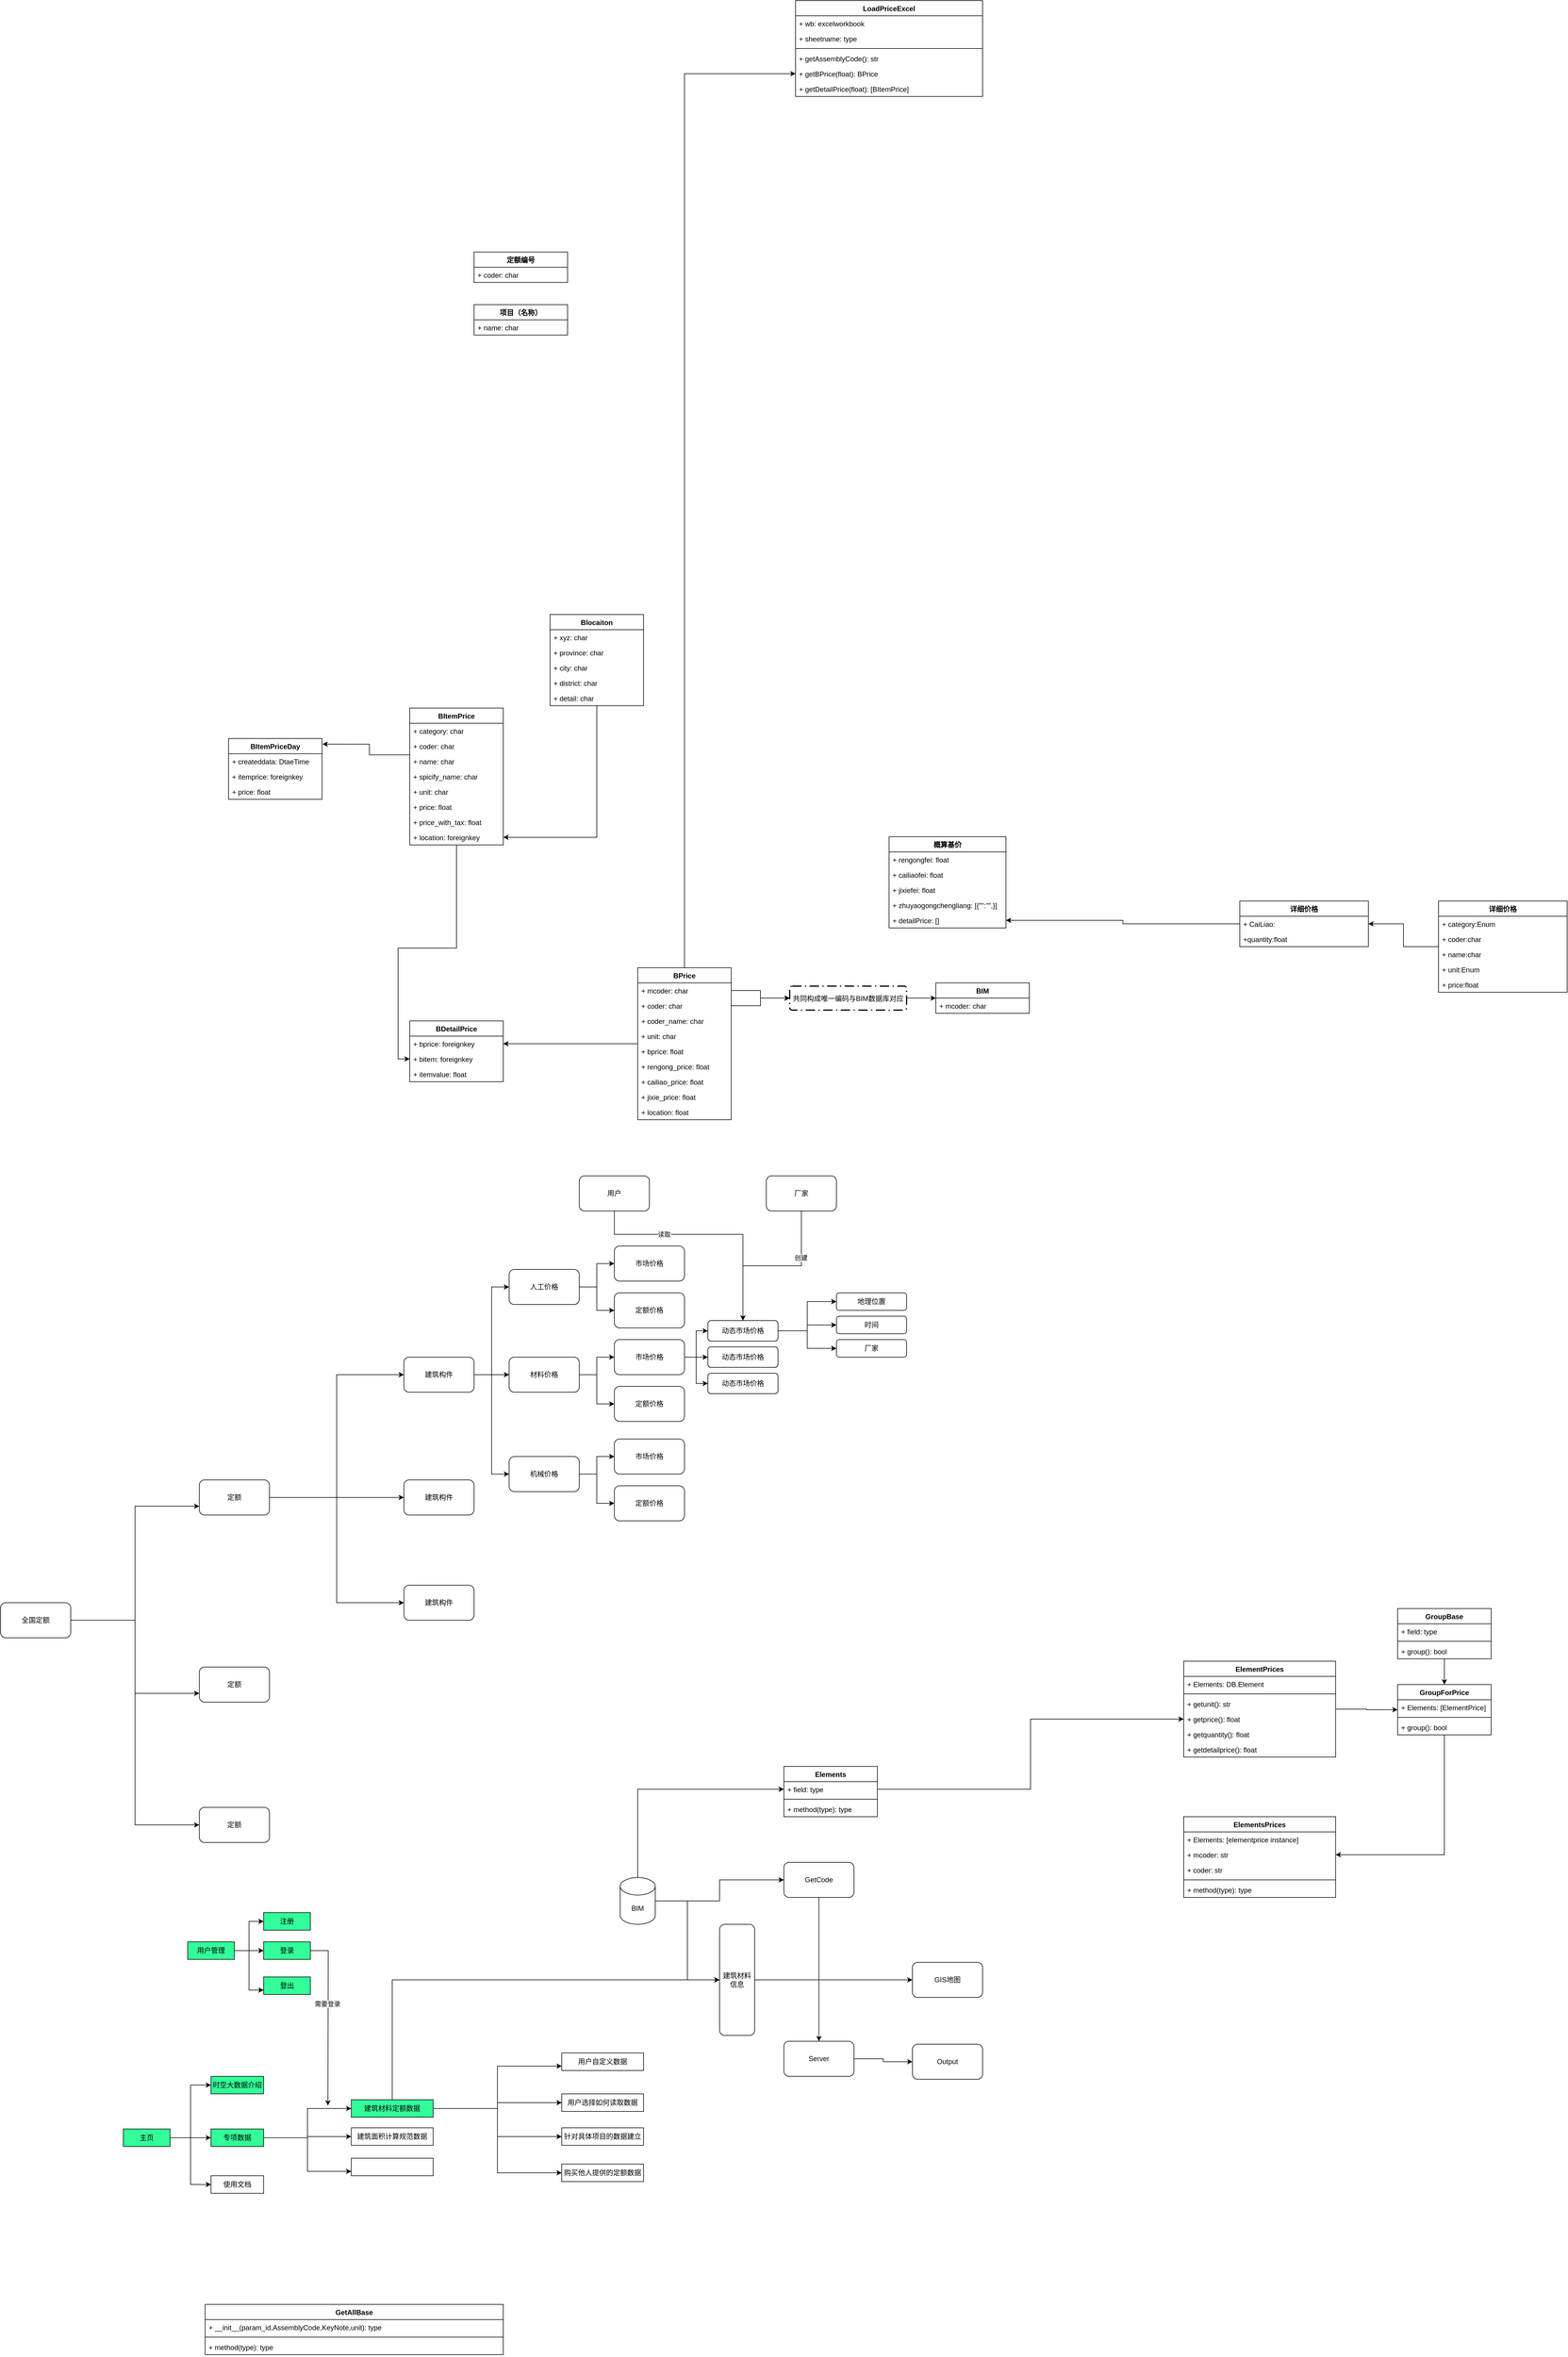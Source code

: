 <mxfile version="14.1.4" type="github">
  <diagram id="WTNj_Hdq__7ke6nhJa1Y" name="Page-1">
    <mxGraphModel dx="1825" dy="1780" grid="1" gridSize="10" guides="1" tooltips="1" connect="1" arrows="1" fold="1" page="1" pageScale="1" pageWidth="827" pageHeight="1169" math="0" shadow="0">
      <root>
        <mxCell id="0" />
        <mxCell id="1" parent="0" />
        <mxCell id="Dp4xrp-Sg3KwqESMtG_m-33" style="edgeStyle=orthogonalEdgeStyle;rounded=0;orthogonalLoop=1;jettySize=auto;html=1;" parent="1" source="Dp4xrp-Sg3KwqESMtG_m-1" target="Dp4xrp-Sg3KwqESMtG_m-27" edge="1">
          <mxGeometry relative="1" as="geometry" />
        </mxCell>
        <mxCell id="Dp4xrp-Sg3KwqESMtG_m-1" value="Blocaiton" style="swimlane;fontStyle=1;align=center;verticalAlign=top;childLayout=stackLayout;horizontal=1;startSize=26;horizontalStack=0;resizeParent=1;resizeParentMax=0;resizeLast=0;collapsible=1;marginBottom=0;" parent="1" vertex="1">
          <mxGeometry x="290" y="320" width="160" height="156" as="geometry" />
        </mxCell>
        <mxCell id="Dp4xrp-Sg3KwqESMtG_m-2" value="+ xyz: char" style="text;strokeColor=none;fillColor=none;align=left;verticalAlign=top;spacingLeft=4;spacingRight=4;overflow=hidden;rotatable=0;points=[[0,0.5],[1,0.5]];portConstraint=eastwest;" parent="Dp4xrp-Sg3KwqESMtG_m-1" vertex="1">
          <mxGeometry y="26" width="160" height="26" as="geometry" />
        </mxCell>
        <mxCell id="Dp4xrp-Sg3KwqESMtG_m-46" value="+ province: char" style="text;strokeColor=none;fillColor=none;align=left;verticalAlign=top;spacingLeft=4;spacingRight=4;overflow=hidden;rotatable=0;points=[[0,0.5],[1,0.5]];portConstraint=eastwest;" parent="Dp4xrp-Sg3KwqESMtG_m-1" vertex="1">
          <mxGeometry y="52" width="160" height="26" as="geometry" />
        </mxCell>
        <mxCell id="Dp4xrp-Sg3KwqESMtG_m-47" value="+ city: char" style="text;strokeColor=none;fillColor=none;align=left;verticalAlign=top;spacingLeft=4;spacingRight=4;overflow=hidden;rotatable=0;points=[[0,0.5],[1,0.5]];portConstraint=eastwest;" parent="Dp4xrp-Sg3KwqESMtG_m-1" vertex="1">
          <mxGeometry y="78" width="160" height="26" as="geometry" />
        </mxCell>
        <mxCell id="Dp4xrp-Sg3KwqESMtG_m-48" value="+ district: char" style="text;strokeColor=none;fillColor=none;align=left;verticalAlign=top;spacingLeft=4;spacingRight=4;overflow=hidden;rotatable=0;points=[[0,0.5],[1,0.5]];portConstraint=eastwest;" parent="Dp4xrp-Sg3KwqESMtG_m-1" vertex="1">
          <mxGeometry y="104" width="160" height="26" as="geometry" />
        </mxCell>
        <mxCell id="Dp4xrp-Sg3KwqESMtG_m-49" value="+ detail: char" style="text;strokeColor=none;fillColor=none;align=left;verticalAlign=top;spacingLeft=4;spacingRight=4;overflow=hidden;rotatable=0;points=[[0,0.5],[1,0.5]];portConstraint=eastwest;" parent="Dp4xrp-Sg3KwqESMtG_m-1" vertex="1">
          <mxGeometry y="130" width="160" height="26" as="geometry" />
        </mxCell>
        <mxCell id="Dp4xrp-Sg3KwqESMtG_m-32" style="edgeStyle=orthogonalEdgeStyle;rounded=0;orthogonalLoop=1;jettySize=auto;html=1;entryX=1.005;entryY=0.093;entryDx=0;entryDy=0;entryPerimeter=0;" parent="1" source="Dp4xrp-Sg3KwqESMtG_m-5" target="Dp4xrp-Sg3KwqESMtG_m-9" edge="1">
          <mxGeometry relative="1" as="geometry">
            <Array as="points">
              <mxPoint x="-19" y="560" />
            </Array>
          </mxGeometry>
        </mxCell>
        <mxCell id="Dp4xrp-Sg3KwqESMtG_m-5" value="BItemPrice" style="swimlane;fontStyle=1;align=center;verticalAlign=top;childLayout=stackLayout;horizontal=1;startSize=26;horizontalStack=0;resizeParent=1;resizeParentMax=0;resizeLast=0;collapsible=1;marginBottom=0;" parent="1" vertex="1">
          <mxGeometry x="50" y="480" width="160" height="234" as="geometry" />
        </mxCell>
        <mxCell id="Dp4xrp-Sg3KwqESMtG_m-6" value="+ category: char" style="text;strokeColor=none;fillColor=none;align=left;verticalAlign=top;spacingLeft=4;spacingRight=4;overflow=hidden;rotatable=0;points=[[0,0.5],[1,0.5]];portConstraint=eastwest;" parent="Dp4xrp-Sg3KwqESMtG_m-5" vertex="1">
          <mxGeometry y="26" width="160" height="26" as="geometry" />
        </mxCell>
        <mxCell id="Dp4xrp-Sg3KwqESMtG_m-21" value="+ coder: char" style="text;strokeColor=none;fillColor=none;align=left;verticalAlign=top;spacingLeft=4;spacingRight=4;overflow=hidden;rotatable=0;points=[[0,0.5],[1,0.5]];portConstraint=eastwest;" parent="Dp4xrp-Sg3KwqESMtG_m-5" vertex="1">
          <mxGeometry y="52" width="160" height="26" as="geometry" />
        </mxCell>
        <mxCell id="Dp4xrp-Sg3KwqESMtG_m-22" value="+ name: char" style="text;strokeColor=none;fillColor=none;align=left;verticalAlign=top;spacingLeft=4;spacingRight=4;overflow=hidden;rotatable=0;points=[[0,0.5],[1,0.5]];portConstraint=eastwest;" parent="Dp4xrp-Sg3KwqESMtG_m-5" vertex="1">
          <mxGeometry y="78" width="160" height="26" as="geometry" />
        </mxCell>
        <mxCell id="Dp4xrp-Sg3KwqESMtG_m-23" value="+ spicify_name: char" style="text;strokeColor=none;fillColor=none;align=left;verticalAlign=top;spacingLeft=4;spacingRight=4;overflow=hidden;rotatable=0;points=[[0,0.5],[1,0.5]];portConstraint=eastwest;" parent="Dp4xrp-Sg3KwqESMtG_m-5" vertex="1">
          <mxGeometry y="104" width="160" height="26" as="geometry" />
        </mxCell>
        <mxCell id="Dp4xrp-Sg3KwqESMtG_m-25" value="+ unit: char" style="text;strokeColor=none;fillColor=none;align=left;verticalAlign=top;spacingLeft=4;spacingRight=4;overflow=hidden;rotatable=0;points=[[0,0.5],[1,0.5]];portConstraint=eastwest;" parent="Dp4xrp-Sg3KwqESMtG_m-5" vertex="1">
          <mxGeometry y="130" width="160" height="26" as="geometry" />
        </mxCell>
        <mxCell id="Dp4xrp-Sg3KwqESMtG_m-24" value="+ price: float" style="text;strokeColor=none;fillColor=none;align=left;verticalAlign=top;spacingLeft=4;spacingRight=4;overflow=hidden;rotatable=0;points=[[0,0.5],[1,0.5]];portConstraint=eastwest;" parent="Dp4xrp-Sg3KwqESMtG_m-5" vertex="1">
          <mxGeometry y="156" width="160" height="26" as="geometry" />
        </mxCell>
        <mxCell id="Dp4xrp-Sg3KwqESMtG_m-26" value="+ price_with_tax: float" style="text;strokeColor=none;fillColor=none;align=left;verticalAlign=top;spacingLeft=4;spacingRight=4;overflow=hidden;rotatable=0;points=[[0,0.5],[1,0.5]];portConstraint=eastwest;" parent="Dp4xrp-Sg3KwqESMtG_m-5" vertex="1">
          <mxGeometry y="182" width="160" height="26" as="geometry" />
        </mxCell>
        <mxCell id="Dp4xrp-Sg3KwqESMtG_m-27" value="+ location: foreignkey" style="text;strokeColor=none;fillColor=none;align=left;verticalAlign=top;spacingLeft=4;spacingRight=4;overflow=hidden;rotatable=0;points=[[0,0.5],[1,0.5]];portConstraint=eastwest;" parent="Dp4xrp-Sg3KwqESMtG_m-5" vertex="1">
          <mxGeometry y="208" width="160" height="26" as="geometry" />
        </mxCell>
        <mxCell id="Dp4xrp-Sg3KwqESMtG_m-45" style="edgeStyle=orthogonalEdgeStyle;rounded=0;orthogonalLoop=1;jettySize=auto;html=1;entryX=0;entryY=0.5;entryDx=0;entryDy=0;" parent="1" source="Dp4xrp-Sg3KwqESMtG_m-5" target="Dp4xrp-Sg3KwqESMtG_m-42" edge="1">
          <mxGeometry relative="1" as="geometry" />
        </mxCell>
        <mxCell id="Dp4xrp-Sg3KwqESMtG_m-9" value="BItemPriceDay" style="swimlane;fontStyle=1;align=center;verticalAlign=top;childLayout=stackLayout;horizontal=1;startSize=26;horizontalStack=0;resizeParent=1;resizeParentMax=0;resizeLast=0;collapsible=1;marginBottom=0;" parent="1" vertex="1">
          <mxGeometry x="-260" y="532" width="160" height="104" as="geometry" />
        </mxCell>
        <mxCell id="Dp4xrp-Sg3KwqESMtG_m-10" value="+ createddata: DtaeTime" style="text;strokeColor=none;fillColor=none;align=left;verticalAlign=top;spacingLeft=4;spacingRight=4;overflow=hidden;rotatable=0;points=[[0,0.5],[1,0.5]];portConstraint=eastwest;" parent="Dp4xrp-Sg3KwqESMtG_m-9" vertex="1">
          <mxGeometry y="26" width="160" height="26" as="geometry" />
        </mxCell>
        <mxCell id="Dp4xrp-Sg3KwqESMtG_m-29" value="+ itemprice: foreignkey" style="text;strokeColor=none;fillColor=none;align=left;verticalAlign=top;spacingLeft=4;spacingRight=4;overflow=hidden;rotatable=0;points=[[0,0.5],[1,0.5]];portConstraint=eastwest;" parent="Dp4xrp-Sg3KwqESMtG_m-9" vertex="1">
          <mxGeometry y="52" width="160" height="26" as="geometry" />
        </mxCell>
        <mxCell id="Dp4xrp-Sg3KwqESMtG_m-30" value="+ price: float" style="text;strokeColor=none;fillColor=none;align=left;verticalAlign=top;spacingLeft=4;spacingRight=4;overflow=hidden;rotatable=0;points=[[0,0.5],[1,0.5]];portConstraint=eastwest;" parent="Dp4xrp-Sg3KwqESMtG_m-9" vertex="1">
          <mxGeometry y="78" width="160" height="26" as="geometry" />
        </mxCell>
        <mxCell id="Dp4xrp-Sg3KwqESMtG_m-44" style="edgeStyle=orthogonalEdgeStyle;rounded=0;orthogonalLoop=1;jettySize=auto;html=1;" parent="1" source="Dp4xrp-Sg3KwqESMtG_m-13" target="Dp4xrp-Sg3KwqESMtG_m-18" edge="1">
          <mxGeometry relative="1" as="geometry" />
        </mxCell>
        <mxCell id="pPEg_2pXuWcgZLbR4N1h-12" style="edgeStyle=orthogonalEdgeStyle;rounded=0;orthogonalLoop=1;jettySize=auto;html=1;" parent="1" source="Dp4xrp-Sg3KwqESMtG_m-13" target="pPEg_2pXuWcgZLbR4N1h-11" edge="1">
          <mxGeometry relative="1" as="geometry" />
        </mxCell>
        <mxCell id="Dp4xrp-Sg3KwqESMtG_m-13" value="BPrice" style="swimlane;fontStyle=1;align=center;verticalAlign=top;childLayout=stackLayout;horizontal=1;startSize=26;horizontalStack=0;resizeParent=1;resizeParentMax=0;resizeLast=0;collapsible=1;marginBottom=0;" parent="1" vertex="1">
          <mxGeometry x="440" y="924" width="160" height="260" as="geometry" />
        </mxCell>
        <mxCell id="Dp4xrp-Sg3KwqESMtG_m-14" value="+ mcoder: char" style="text;strokeColor=none;fillColor=none;align=left;verticalAlign=top;spacingLeft=4;spacingRight=4;overflow=hidden;rotatable=0;points=[[0,0.5],[1,0.5]];portConstraint=eastwest;" parent="Dp4xrp-Sg3KwqESMtG_m-13" vertex="1">
          <mxGeometry y="26" width="160" height="26" as="geometry" />
        </mxCell>
        <mxCell id="Dp4xrp-Sg3KwqESMtG_m-34" value="+ coder: char" style="text;strokeColor=none;fillColor=none;align=left;verticalAlign=top;spacingLeft=4;spacingRight=4;overflow=hidden;rotatable=0;points=[[0,0.5],[1,0.5]];portConstraint=eastwest;" parent="Dp4xrp-Sg3KwqESMtG_m-13" vertex="1">
          <mxGeometry y="52" width="160" height="26" as="geometry" />
        </mxCell>
        <mxCell id="Dp4xrp-Sg3KwqESMtG_m-35" value="+ coder_name: char" style="text;strokeColor=none;fillColor=none;align=left;verticalAlign=top;spacingLeft=4;spacingRight=4;overflow=hidden;rotatable=0;points=[[0,0.5],[1,0.5]];portConstraint=eastwest;" parent="Dp4xrp-Sg3KwqESMtG_m-13" vertex="1">
          <mxGeometry y="78" width="160" height="26" as="geometry" />
        </mxCell>
        <mxCell id="Dp4xrp-Sg3KwqESMtG_m-36" value="+ unit: char" style="text;strokeColor=none;fillColor=none;align=left;verticalAlign=top;spacingLeft=4;spacingRight=4;overflow=hidden;rotatable=0;points=[[0,0.5],[1,0.5]];portConstraint=eastwest;" parent="Dp4xrp-Sg3KwqESMtG_m-13" vertex="1">
          <mxGeometry y="104" width="160" height="26" as="geometry" />
        </mxCell>
        <mxCell id="Dp4xrp-Sg3KwqESMtG_m-37" value="+ bprice: float" style="text;strokeColor=none;fillColor=none;align=left;verticalAlign=top;spacingLeft=4;spacingRight=4;overflow=hidden;rotatable=0;points=[[0,0.5],[1,0.5]];portConstraint=eastwest;" parent="Dp4xrp-Sg3KwqESMtG_m-13" vertex="1">
          <mxGeometry y="130" width="160" height="26" as="geometry" />
        </mxCell>
        <mxCell id="Dp4xrp-Sg3KwqESMtG_m-38" value="+ rengong_price: float" style="text;strokeColor=none;fillColor=none;align=left;verticalAlign=top;spacingLeft=4;spacingRight=4;overflow=hidden;rotatable=0;points=[[0,0.5],[1,0.5]];portConstraint=eastwest;" parent="Dp4xrp-Sg3KwqESMtG_m-13" vertex="1">
          <mxGeometry y="156" width="160" height="26" as="geometry" />
        </mxCell>
        <mxCell id="Dp4xrp-Sg3KwqESMtG_m-39" value="+ cailiao_price: float" style="text;strokeColor=none;fillColor=none;align=left;verticalAlign=top;spacingLeft=4;spacingRight=4;overflow=hidden;rotatable=0;points=[[0,0.5],[1,0.5]];portConstraint=eastwest;" parent="Dp4xrp-Sg3KwqESMtG_m-13" vertex="1">
          <mxGeometry y="182" width="160" height="26" as="geometry" />
        </mxCell>
        <mxCell id="Dp4xrp-Sg3KwqESMtG_m-40" value="+ jixie_price: float" style="text;strokeColor=none;fillColor=none;align=left;verticalAlign=top;spacingLeft=4;spacingRight=4;overflow=hidden;rotatable=0;points=[[0,0.5],[1,0.5]];portConstraint=eastwest;" parent="Dp4xrp-Sg3KwqESMtG_m-13" vertex="1">
          <mxGeometry y="208" width="160" height="26" as="geometry" />
        </mxCell>
        <mxCell id="Dp4xrp-Sg3KwqESMtG_m-41" value="+ location: float" style="text;strokeColor=none;fillColor=none;align=left;verticalAlign=top;spacingLeft=4;spacingRight=4;overflow=hidden;rotatable=0;points=[[0,0.5],[1,0.5]];portConstraint=eastwest;" parent="Dp4xrp-Sg3KwqESMtG_m-13" vertex="1">
          <mxGeometry y="234" width="160" height="26" as="geometry" />
        </mxCell>
        <mxCell id="Dp4xrp-Sg3KwqESMtG_m-17" value="BDetailPrice" style="swimlane;fontStyle=1;align=center;verticalAlign=top;childLayout=stackLayout;horizontal=1;startSize=26;horizontalStack=0;resizeParent=1;resizeParentMax=0;resizeLast=0;collapsible=1;marginBottom=0;" parent="1" vertex="1">
          <mxGeometry x="50" y="1015" width="160" height="104" as="geometry" />
        </mxCell>
        <mxCell id="Dp4xrp-Sg3KwqESMtG_m-18" value="+ bprice: foreignkey" style="text;strokeColor=none;fillColor=none;align=left;verticalAlign=top;spacingLeft=4;spacingRight=4;overflow=hidden;rotatable=0;points=[[0,0.5],[1,0.5]];portConstraint=eastwest;" parent="Dp4xrp-Sg3KwqESMtG_m-17" vertex="1">
          <mxGeometry y="26" width="160" height="26" as="geometry" />
        </mxCell>
        <mxCell id="Dp4xrp-Sg3KwqESMtG_m-42" value="+ bitem: foreignkey" style="text;strokeColor=none;fillColor=none;align=left;verticalAlign=top;spacingLeft=4;spacingRight=4;overflow=hidden;rotatable=0;points=[[0,0.5],[1,0.5]];portConstraint=eastwest;" parent="Dp4xrp-Sg3KwqESMtG_m-17" vertex="1">
          <mxGeometry y="52" width="160" height="26" as="geometry" />
        </mxCell>
        <mxCell id="Dp4xrp-Sg3KwqESMtG_m-43" value="+ itemvalue: float" style="text;strokeColor=none;fillColor=none;align=left;verticalAlign=top;spacingLeft=4;spacingRight=4;overflow=hidden;rotatable=0;points=[[0,0.5],[1,0.5]];portConstraint=eastwest;" parent="Dp4xrp-Sg3KwqESMtG_m-17" vertex="1">
          <mxGeometry y="78" width="160" height="26" as="geometry" />
        </mxCell>
        <mxCell id="Dp4xrp-Sg3KwqESMtG_m-63" style="edgeStyle=orthogonalEdgeStyle;rounded=0;orthogonalLoop=1;jettySize=auto;html=1;" parent="1" source="Dp4xrp-Sg3KwqESMtG_m-50" target="Dp4xrp-Sg3KwqESMtG_m-53" edge="1">
          <mxGeometry relative="1" as="geometry" />
        </mxCell>
        <mxCell id="Dp4xrp-Sg3KwqESMtG_m-50" value="共同构成唯一编码与BIM数据库对应" style="rounded=1;arcSize=10;dashed=1;strokeColor=#000000;fillColor=none;gradientColor=none;dashPattern=8 3 1 3;strokeWidth=2;" parent="1" vertex="1">
          <mxGeometry x="700" y="955.5" width="200" height="41" as="geometry" />
        </mxCell>
        <mxCell id="Dp4xrp-Sg3KwqESMtG_m-51" style="edgeStyle=orthogonalEdgeStyle;rounded=0;orthogonalLoop=1;jettySize=auto;html=1;entryX=0;entryY=0.5;entryDx=0;entryDy=0;" parent="1" source="Dp4xrp-Sg3KwqESMtG_m-34" target="Dp4xrp-Sg3KwqESMtG_m-50" edge="1">
          <mxGeometry relative="1" as="geometry" />
        </mxCell>
        <mxCell id="Dp4xrp-Sg3KwqESMtG_m-52" style="edgeStyle=orthogonalEdgeStyle;rounded=0;orthogonalLoop=1;jettySize=auto;html=1;entryX=0;entryY=0.5;entryDx=0;entryDy=0;" parent="1" source="Dp4xrp-Sg3KwqESMtG_m-14" target="Dp4xrp-Sg3KwqESMtG_m-50" edge="1">
          <mxGeometry relative="1" as="geometry" />
        </mxCell>
        <mxCell id="Dp4xrp-Sg3KwqESMtG_m-53" value="BIM" style="swimlane;fontStyle=1;align=center;verticalAlign=top;childLayout=stackLayout;horizontal=1;startSize=26;horizontalStack=0;resizeParent=1;resizeParentMax=0;resizeLast=0;collapsible=1;marginBottom=0;" parent="1" vertex="1">
          <mxGeometry x="950" y="950" width="160" height="52" as="geometry" />
        </mxCell>
        <mxCell id="Dp4xrp-Sg3KwqESMtG_m-54" value="+ mcoder: char" style="text;strokeColor=none;fillColor=none;align=left;verticalAlign=top;spacingLeft=4;spacingRight=4;overflow=hidden;rotatable=0;points=[[0,0.5],[1,0.5]];portConstraint=eastwest;" parent="Dp4xrp-Sg3KwqESMtG_m-53" vertex="1">
          <mxGeometry y="26" width="160" height="26" as="geometry" />
        </mxCell>
        <mxCell id="Dp4xrp-Sg3KwqESMtG_m-64" value="定额编号" style="swimlane;fontStyle=1;align=center;verticalAlign=top;childLayout=stackLayout;horizontal=1;startSize=26;horizontalStack=0;resizeParent=1;resizeParentMax=0;resizeLast=0;collapsible=1;marginBottom=0;" parent="1" vertex="1">
          <mxGeometry x="160" y="-300" width="160" height="52" as="geometry" />
        </mxCell>
        <mxCell id="Dp4xrp-Sg3KwqESMtG_m-65" value="+ coder: char" style="text;strokeColor=none;fillColor=none;align=left;verticalAlign=top;spacingLeft=4;spacingRight=4;overflow=hidden;rotatable=0;points=[[0,0.5],[1,0.5]];portConstraint=eastwest;" parent="Dp4xrp-Sg3KwqESMtG_m-64" vertex="1">
          <mxGeometry y="26" width="160" height="26" as="geometry" />
        </mxCell>
        <mxCell id="Dp4xrp-Sg3KwqESMtG_m-70" value="项目（名称）" style="swimlane;fontStyle=1;align=center;verticalAlign=top;childLayout=stackLayout;horizontal=1;startSize=26;horizontalStack=0;resizeParent=1;resizeParentMax=0;resizeLast=0;collapsible=1;marginBottom=0;" parent="1" vertex="1">
          <mxGeometry x="160" y="-210" width="160" height="52" as="geometry" />
        </mxCell>
        <mxCell id="Dp4xrp-Sg3KwqESMtG_m-71" value="+ name: char" style="text;strokeColor=none;fillColor=none;align=left;verticalAlign=top;spacingLeft=4;spacingRight=4;overflow=hidden;rotatable=0;points=[[0,0.5],[1,0.5]];portConstraint=eastwest;" parent="Dp4xrp-Sg3KwqESMtG_m-70" vertex="1">
          <mxGeometry y="26" width="160" height="26" as="geometry" />
        </mxCell>
        <mxCell id="Dp4xrp-Sg3KwqESMtG_m-72" value="概算基价" style="swimlane;fontStyle=1;align=center;verticalAlign=top;childLayout=stackLayout;horizontal=1;startSize=26;horizontalStack=0;resizeParent=1;resizeParentMax=0;resizeLast=0;collapsible=1;marginBottom=0;" parent="1" vertex="1">
          <mxGeometry x="870" y="700" width="200" height="156" as="geometry" />
        </mxCell>
        <mxCell id="Dp4xrp-Sg3KwqESMtG_m-73" value="+ rengongfei: float" style="text;strokeColor=none;fillColor=none;align=left;verticalAlign=top;spacingLeft=4;spacingRight=4;overflow=hidden;rotatable=0;points=[[0,0.5],[1,0.5]];portConstraint=eastwest;" parent="Dp4xrp-Sg3KwqESMtG_m-72" vertex="1">
          <mxGeometry y="26" width="200" height="26" as="geometry" />
        </mxCell>
        <mxCell id="Dp4xrp-Sg3KwqESMtG_m-74" value="+ cailiaofei: float" style="text;strokeColor=none;fillColor=none;align=left;verticalAlign=top;spacingLeft=4;spacingRight=4;overflow=hidden;rotatable=0;points=[[0,0.5],[1,0.5]];portConstraint=eastwest;" parent="Dp4xrp-Sg3KwqESMtG_m-72" vertex="1">
          <mxGeometry y="52" width="200" height="26" as="geometry" />
        </mxCell>
        <mxCell id="Dp4xrp-Sg3KwqESMtG_m-75" value="+ jixiefei: float" style="text;strokeColor=none;fillColor=none;align=left;verticalAlign=top;spacingLeft=4;spacingRight=4;overflow=hidden;rotatable=0;points=[[0,0.5],[1,0.5]];portConstraint=eastwest;" parent="Dp4xrp-Sg3KwqESMtG_m-72" vertex="1">
          <mxGeometry y="78" width="200" height="26" as="geometry" />
        </mxCell>
        <mxCell id="Dp4xrp-Sg3KwqESMtG_m-83" value="+ zhuyaogongchengliang: [{&quot;&quot;:&quot;&quot;,}]" style="text;strokeColor=none;fillColor=none;align=left;verticalAlign=top;spacingLeft=4;spacingRight=4;overflow=hidden;rotatable=0;points=[[0,0.5],[1,0.5]];portConstraint=eastwest;" parent="Dp4xrp-Sg3KwqESMtG_m-72" vertex="1">
          <mxGeometry y="104" width="200" height="26" as="geometry" />
        </mxCell>
        <mxCell id="Dp4xrp-Sg3KwqESMtG_m-85" value="+ detailPrice: []" style="text;strokeColor=none;fillColor=none;align=left;verticalAlign=top;spacingLeft=4;spacingRight=4;overflow=hidden;rotatable=0;points=[[0,0.5],[1,0.5]];portConstraint=eastwest;" parent="Dp4xrp-Sg3KwqESMtG_m-72" vertex="1">
          <mxGeometry y="130" width="200" height="26" as="geometry" />
        </mxCell>
        <mxCell id="Dp4xrp-Sg3KwqESMtG_m-89" style="edgeStyle=orthogonalEdgeStyle;rounded=0;orthogonalLoop=1;jettySize=auto;html=1;" parent="1" source="Dp4xrp-Sg3KwqESMtG_m-86" target="Dp4xrp-Sg3KwqESMtG_m-85" edge="1">
          <mxGeometry relative="1" as="geometry" />
        </mxCell>
        <mxCell id="Dp4xrp-Sg3KwqESMtG_m-86" value="详细价格" style="swimlane;fontStyle=1;align=center;verticalAlign=top;childLayout=stackLayout;horizontal=1;startSize=26;horizontalStack=0;resizeParent=1;resizeParentMax=0;resizeLast=0;collapsible=1;marginBottom=0;" parent="1" vertex="1">
          <mxGeometry x="1470" y="810" width="220" height="78" as="geometry" />
        </mxCell>
        <mxCell id="Dp4xrp-Sg3KwqESMtG_m-88" value="+ CaiLiao:" style="text;strokeColor=none;fillColor=none;align=left;verticalAlign=top;spacingLeft=4;spacingRight=4;overflow=hidden;rotatable=0;points=[[0,0.5],[1,0.5]];portConstraint=eastwest;" parent="Dp4xrp-Sg3KwqESMtG_m-86" vertex="1">
          <mxGeometry y="26" width="220" height="26" as="geometry" />
        </mxCell>
        <mxCell id="Dp4xrp-Sg3KwqESMtG_m-92" value="+quantity:float" style="text;strokeColor=none;fillColor=none;align=left;verticalAlign=top;spacingLeft=4;spacingRight=4;overflow=hidden;rotatable=0;points=[[0,0.5],[1,0.5]];portConstraint=eastwest;" parent="Dp4xrp-Sg3KwqESMtG_m-86" vertex="1">
          <mxGeometry y="52" width="220" height="26" as="geometry" />
        </mxCell>
        <mxCell id="Dp4xrp-Sg3KwqESMtG_m-99" style="edgeStyle=orthogonalEdgeStyle;rounded=0;orthogonalLoop=1;jettySize=auto;html=1;" parent="1" source="Dp4xrp-Sg3KwqESMtG_m-93" target="Dp4xrp-Sg3KwqESMtG_m-88" edge="1">
          <mxGeometry relative="1" as="geometry" />
        </mxCell>
        <mxCell id="Dp4xrp-Sg3KwqESMtG_m-93" value="详细价格" style="swimlane;fontStyle=1;align=center;verticalAlign=top;childLayout=stackLayout;horizontal=1;startSize=26;horizontalStack=0;resizeParent=1;resizeParentMax=0;resizeLast=0;collapsible=1;marginBottom=0;" parent="1" vertex="1">
          <mxGeometry x="1810" y="810" width="220" height="156" as="geometry" />
        </mxCell>
        <mxCell id="Dp4xrp-Sg3KwqESMtG_m-94" value="+ category:Enum" style="text;strokeColor=none;fillColor=none;align=left;verticalAlign=top;spacingLeft=4;spacingRight=4;overflow=hidden;rotatable=0;points=[[0,0.5],[1,0.5]];portConstraint=eastwest;" parent="Dp4xrp-Sg3KwqESMtG_m-93" vertex="1">
          <mxGeometry y="26" width="220" height="26" as="geometry" />
        </mxCell>
        <mxCell id="Dp4xrp-Sg3KwqESMtG_m-95" value="+ coder:char" style="text;strokeColor=none;fillColor=none;align=left;verticalAlign=top;spacingLeft=4;spacingRight=4;overflow=hidden;rotatable=0;points=[[0,0.5],[1,0.5]];portConstraint=eastwest;" parent="Dp4xrp-Sg3KwqESMtG_m-93" vertex="1">
          <mxGeometry y="52" width="220" height="26" as="geometry" />
        </mxCell>
        <mxCell id="Dp4xrp-Sg3KwqESMtG_m-96" value="+ name:char" style="text;strokeColor=none;fillColor=none;align=left;verticalAlign=top;spacingLeft=4;spacingRight=4;overflow=hidden;rotatable=0;points=[[0,0.5],[1,0.5]];portConstraint=eastwest;" parent="Dp4xrp-Sg3KwqESMtG_m-93" vertex="1">
          <mxGeometry y="78" width="220" height="26" as="geometry" />
        </mxCell>
        <mxCell id="Dp4xrp-Sg3KwqESMtG_m-97" value="+ unit:Enum" style="text;strokeColor=none;fillColor=none;align=left;verticalAlign=top;spacingLeft=4;spacingRight=4;overflow=hidden;rotatable=0;points=[[0,0.5],[1,0.5]];portConstraint=eastwest;" parent="Dp4xrp-Sg3KwqESMtG_m-93" vertex="1">
          <mxGeometry y="104" width="220" height="26" as="geometry" />
        </mxCell>
        <mxCell id="Dp4xrp-Sg3KwqESMtG_m-98" value="+ price:float" style="text;strokeColor=none;fillColor=none;align=left;verticalAlign=top;spacingLeft=4;spacingRight=4;overflow=hidden;rotatable=0;points=[[0,0.5],[1,0.5]];portConstraint=eastwest;" parent="Dp4xrp-Sg3KwqESMtG_m-93" vertex="1">
          <mxGeometry y="130" width="220" height="26" as="geometry" />
        </mxCell>
        <mxCell id="pPEg_2pXuWcgZLbR4N1h-7" value="LoadPriceExcel" style="swimlane;fontStyle=1;align=center;verticalAlign=top;childLayout=stackLayout;horizontal=1;startSize=26;horizontalStack=0;resizeParent=1;resizeParentMax=0;resizeLast=0;collapsible=1;marginBottom=0;" parent="1" vertex="1">
          <mxGeometry x="710" y="-730" width="320" height="164" as="geometry" />
        </mxCell>
        <mxCell id="pPEg_2pXuWcgZLbR4N1h-14" value="+ wb: excelworkbook" style="text;strokeColor=none;fillColor=none;align=left;verticalAlign=top;spacingLeft=4;spacingRight=4;overflow=hidden;rotatable=0;points=[[0,0.5],[1,0.5]];portConstraint=eastwest;" parent="pPEg_2pXuWcgZLbR4N1h-7" vertex="1">
          <mxGeometry y="26" width="320" height="26" as="geometry" />
        </mxCell>
        <mxCell id="pPEg_2pXuWcgZLbR4N1h-8" value="+ sheetname: type" style="text;strokeColor=none;fillColor=none;align=left;verticalAlign=top;spacingLeft=4;spacingRight=4;overflow=hidden;rotatable=0;points=[[0,0.5],[1,0.5]];portConstraint=eastwest;" parent="pPEg_2pXuWcgZLbR4N1h-7" vertex="1">
          <mxGeometry y="52" width="320" height="26" as="geometry" />
        </mxCell>
        <mxCell id="pPEg_2pXuWcgZLbR4N1h-9" value="" style="line;strokeWidth=1;fillColor=none;align=left;verticalAlign=middle;spacingTop=-1;spacingLeft=3;spacingRight=3;rotatable=0;labelPosition=right;points=[];portConstraint=eastwest;" parent="pPEg_2pXuWcgZLbR4N1h-7" vertex="1">
          <mxGeometry y="78" width="320" height="8" as="geometry" />
        </mxCell>
        <mxCell id="pPEg_2pXuWcgZLbR4N1h-10" value="+ getAssemblyCode(): str" style="text;strokeColor=none;fillColor=none;align=left;verticalAlign=top;spacingLeft=4;spacingRight=4;overflow=hidden;rotatable=0;points=[[0,0.5],[1,0.5]];portConstraint=eastwest;" parent="pPEg_2pXuWcgZLbR4N1h-7" vertex="1">
          <mxGeometry y="86" width="320" height="26" as="geometry" />
        </mxCell>
        <mxCell id="pPEg_2pXuWcgZLbR4N1h-11" value="+ getBPrice(float): BPrice" style="text;strokeColor=none;fillColor=none;align=left;verticalAlign=top;spacingLeft=4;spacingRight=4;overflow=hidden;rotatable=0;points=[[0,0.5],[1,0.5]];portConstraint=eastwest;" parent="pPEg_2pXuWcgZLbR4N1h-7" vertex="1">
          <mxGeometry y="112" width="320" height="26" as="geometry" />
        </mxCell>
        <mxCell id="pPEg_2pXuWcgZLbR4N1h-13" value="+ getDetailPrice(float): [BItemPrice]" style="text;strokeColor=none;fillColor=none;align=left;verticalAlign=top;spacingLeft=4;spacingRight=4;overflow=hidden;rotatable=0;points=[[0,0.5],[1,0.5]];portConstraint=eastwest;" parent="pPEg_2pXuWcgZLbR4N1h-7" vertex="1">
          <mxGeometry y="138" width="320" height="26" as="geometry" />
        </mxCell>
        <mxCell id="GQRF8PhWahuhVYAp_rSI-3" style="edgeStyle=orthogonalEdgeStyle;rounded=0;orthogonalLoop=1;jettySize=auto;html=1;entryX=0;entryY=0.5;entryDx=0;entryDy=0;" parent="1" source="GQRF8PhWahuhVYAp_rSI-1" target="GQRF8PhWahuhVYAp_rSI-2" edge="1">
          <mxGeometry relative="1" as="geometry" />
        </mxCell>
        <mxCell id="GQRF8PhWahuhVYAp_rSI-5" style="edgeStyle=orthogonalEdgeStyle;rounded=0;orthogonalLoop=1;jettySize=auto;html=1;" parent="1" source="GQRF8PhWahuhVYAp_rSI-1" target="GQRF8PhWahuhVYAp_rSI-4" edge="1">
          <mxGeometry relative="1" as="geometry" />
        </mxCell>
        <mxCell id="GQRF8PhWahuhVYAp_rSI-7" style="edgeStyle=orthogonalEdgeStyle;rounded=0;orthogonalLoop=1;jettySize=auto;html=1;entryX=0;entryY=0.5;entryDx=0;entryDy=0;" parent="1" source="GQRF8PhWahuhVYAp_rSI-1" target="GQRF8PhWahuhVYAp_rSI-6" edge="1">
          <mxGeometry relative="1" as="geometry" />
        </mxCell>
        <mxCell id="GQRF8PhWahuhVYAp_rSI-1" value="定额" style="rounded=1;whiteSpace=wrap;html=1;" parent="1" vertex="1">
          <mxGeometry x="-310" y="1800" width="120" height="60" as="geometry" />
        </mxCell>
        <mxCell id="GQRF8PhWahuhVYAp_rSI-11" style="edgeStyle=orthogonalEdgeStyle;rounded=0;orthogonalLoop=1;jettySize=auto;html=1;entryX=0;entryY=0.5;entryDx=0;entryDy=0;" parent="1" source="GQRF8PhWahuhVYAp_rSI-2" target="GQRF8PhWahuhVYAp_rSI-8" edge="1">
          <mxGeometry relative="1" as="geometry" />
        </mxCell>
        <mxCell id="GQRF8PhWahuhVYAp_rSI-12" style="edgeStyle=orthogonalEdgeStyle;rounded=0;orthogonalLoop=1;jettySize=auto;html=1;" parent="1" source="GQRF8PhWahuhVYAp_rSI-2" target="GQRF8PhWahuhVYAp_rSI-9" edge="1">
          <mxGeometry relative="1" as="geometry" />
        </mxCell>
        <mxCell id="GQRF8PhWahuhVYAp_rSI-13" style="edgeStyle=orthogonalEdgeStyle;rounded=0;orthogonalLoop=1;jettySize=auto;html=1;entryX=0;entryY=0.5;entryDx=0;entryDy=0;" parent="1" source="GQRF8PhWahuhVYAp_rSI-2" target="GQRF8PhWahuhVYAp_rSI-10" edge="1">
          <mxGeometry relative="1" as="geometry" />
        </mxCell>
        <mxCell id="GQRF8PhWahuhVYAp_rSI-2" value="建筑构件" style="rounded=1;whiteSpace=wrap;html=1;" parent="1" vertex="1">
          <mxGeometry x="40" y="1590" width="120" height="60" as="geometry" />
        </mxCell>
        <mxCell id="GQRF8PhWahuhVYAp_rSI-4" value="建筑构件" style="rounded=1;whiteSpace=wrap;html=1;" parent="1" vertex="1">
          <mxGeometry x="40" y="1800" width="120" height="60" as="geometry" />
        </mxCell>
        <mxCell id="GQRF8PhWahuhVYAp_rSI-6" value="建筑构件" style="rounded=1;whiteSpace=wrap;html=1;" parent="1" vertex="1">
          <mxGeometry x="40" y="1980" width="120" height="60" as="geometry" />
        </mxCell>
        <mxCell id="GQRF8PhWahuhVYAp_rSI-20" style="edgeStyle=orthogonalEdgeStyle;rounded=0;orthogonalLoop=1;jettySize=auto;html=1;" parent="1" source="GQRF8PhWahuhVYAp_rSI-8" target="GQRF8PhWahuhVYAp_rSI-19" edge="1">
          <mxGeometry relative="1" as="geometry" />
        </mxCell>
        <mxCell id="GQRF8PhWahuhVYAp_rSI-21" style="edgeStyle=orthogonalEdgeStyle;rounded=0;orthogonalLoop=1;jettySize=auto;html=1;" parent="1" source="GQRF8PhWahuhVYAp_rSI-8" target="GQRF8PhWahuhVYAp_rSI-18" edge="1">
          <mxGeometry relative="1" as="geometry" />
        </mxCell>
        <mxCell id="GQRF8PhWahuhVYAp_rSI-8" value="人工价格" style="rounded=1;whiteSpace=wrap;html=1;" parent="1" vertex="1">
          <mxGeometry x="220" y="1440" width="120" height="60" as="geometry" />
        </mxCell>
        <mxCell id="GQRF8PhWahuhVYAp_rSI-16" style="edgeStyle=orthogonalEdgeStyle;rounded=0;orthogonalLoop=1;jettySize=auto;html=1;entryX=0;entryY=0.5;entryDx=0;entryDy=0;" parent="1" source="GQRF8PhWahuhVYAp_rSI-9" target="GQRF8PhWahuhVYAp_rSI-14" edge="1">
          <mxGeometry relative="1" as="geometry" />
        </mxCell>
        <mxCell id="GQRF8PhWahuhVYAp_rSI-17" style="edgeStyle=orthogonalEdgeStyle;rounded=0;orthogonalLoop=1;jettySize=auto;html=1;" parent="1" source="GQRF8PhWahuhVYAp_rSI-9" target="GQRF8PhWahuhVYAp_rSI-15" edge="1">
          <mxGeometry relative="1" as="geometry" />
        </mxCell>
        <mxCell id="GQRF8PhWahuhVYAp_rSI-9" value="材料价格" style="rounded=1;whiteSpace=wrap;html=1;" parent="1" vertex="1">
          <mxGeometry x="220" y="1590" width="120" height="60" as="geometry" />
        </mxCell>
        <mxCell id="GQRF8PhWahuhVYAp_rSI-24" style="edgeStyle=orthogonalEdgeStyle;rounded=0;orthogonalLoop=1;jettySize=auto;html=1;" parent="1" source="GQRF8PhWahuhVYAp_rSI-10" target="GQRF8PhWahuhVYAp_rSI-23" edge="1">
          <mxGeometry relative="1" as="geometry" />
        </mxCell>
        <mxCell id="GQRF8PhWahuhVYAp_rSI-25" style="edgeStyle=orthogonalEdgeStyle;rounded=0;orthogonalLoop=1;jettySize=auto;html=1;" parent="1" source="GQRF8PhWahuhVYAp_rSI-10" target="GQRF8PhWahuhVYAp_rSI-22" edge="1">
          <mxGeometry relative="1" as="geometry" />
        </mxCell>
        <mxCell id="GQRF8PhWahuhVYAp_rSI-10" value="机械价格" style="rounded=1;whiteSpace=wrap;html=1;" parent="1" vertex="1">
          <mxGeometry x="220" y="1760" width="120" height="60" as="geometry" />
        </mxCell>
        <mxCell id="GQRF8PhWahuhVYAp_rSI-14" value="定额价格" style="rounded=1;whiteSpace=wrap;html=1;" parent="1" vertex="1">
          <mxGeometry x="400" y="1640" width="120" height="60" as="geometry" />
        </mxCell>
        <mxCell id="GQRF8PhWahuhVYAp_rSI-36" style="edgeStyle=orthogonalEdgeStyle;rounded=0;orthogonalLoop=1;jettySize=auto;html=1;" parent="1" source="GQRF8PhWahuhVYAp_rSI-15" target="GQRF8PhWahuhVYAp_rSI-32" edge="1">
          <mxGeometry relative="1" as="geometry" />
        </mxCell>
        <mxCell id="GQRF8PhWahuhVYAp_rSI-37" style="edgeStyle=orthogonalEdgeStyle;rounded=0;orthogonalLoop=1;jettySize=auto;html=1;" parent="1" source="GQRF8PhWahuhVYAp_rSI-15" target="GQRF8PhWahuhVYAp_rSI-34" edge="1">
          <mxGeometry relative="1" as="geometry" />
        </mxCell>
        <mxCell id="GQRF8PhWahuhVYAp_rSI-38" style="edgeStyle=orthogonalEdgeStyle;rounded=0;orthogonalLoop=1;jettySize=auto;html=1;" parent="1" source="GQRF8PhWahuhVYAp_rSI-15" target="GQRF8PhWahuhVYAp_rSI-35" edge="1">
          <mxGeometry relative="1" as="geometry" />
        </mxCell>
        <mxCell id="GQRF8PhWahuhVYAp_rSI-15" value="市场价格" style="rounded=1;whiteSpace=wrap;html=1;" parent="1" vertex="1">
          <mxGeometry x="400" y="1560" width="120" height="60" as="geometry" />
        </mxCell>
        <mxCell id="GQRF8PhWahuhVYAp_rSI-18" value="定额价格" style="rounded=1;whiteSpace=wrap;html=1;" parent="1" vertex="1">
          <mxGeometry x="400" y="1480" width="120" height="60" as="geometry" />
        </mxCell>
        <mxCell id="GQRF8PhWahuhVYAp_rSI-19" value="市场价格" style="rounded=1;whiteSpace=wrap;html=1;" parent="1" vertex="1">
          <mxGeometry x="400" y="1400" width="120" height="60" as="geometry" />
        </mxCell>
        <mxCell id="GQRF8PhWahuhVYAp_rSI-22" value="定额价格" style="rounded=1;whiteSpace=wrap;html=1;" parent="1" vertex="1">
          <mxGeometry x="400" y="1810" width="120" height="60" as="geometry" />
        </mxCell>
        <mxCell id="GQRF8PhWahuhVYAp_rSI-23" value="市场价格" style="rounded=1;whiteSpace=wrap;html=1;" parent="1" vertex="1">
          <mxGeometry x="400" y="1730" width="120" height="60" as="geometry" />
        </mxCell>
        <mxCell id="GQRF8PhWahuhVYAp_rSI-26" value="地理位置" style="rounded=1;whiteSpace=wrap;html=1;" parent="1" vertex="1">
          <mxGeometry x="780" y="1480" width="120" height="30" as="geometry" />
        </mxCell>
        <mxCell id="GQRF8PhWahuhVYAp_rSI-28" value="时间" style="rounded=1;whiteSpace=wrap;html=1;" parent="1" vertex="1">
          <mxGeometry x="780" y="1520" width="120" height="30" as="geometry" />
        </mxCell>
        <mxCell id="GQRF8PhWahuhVYAp_rSI-29" value="厂家" style="rounded=1;whiteSpace=wrap;html=1;" parent="1" vertex="1">
          <mxGeometry x="780" y="1560" width="120" height="30" as="geometry" />
        </mxCell>
        <mxCell id="GQRF8PhWahuhVYAp_rSI-39" style="edgeStyle=orthogonalEdgeStyle;rounded=0;orthogonalLoop=1;jettySize=auto;html=1;entryX=0;entryY=0.5;entryDx=0;entryDy=0;" parent="1" source="GQRF8PhWahuhVYAp_rSI-32" target="GQRF8PhWahuhVYAp_rSI-26" edge="1">
          <mxGeometry relative="1" as="geometry" />
        </mxCell>
        <mxCell id="GQRF8PhWahuhVYAp_rSI-40" style="edgeStyle=orthogonalEdgeStyle;rounded=0;orthogonalLoop=1;jettySize=auto;html=1;" parent="1" source="GQRF8PhWahuhVYAp_rSI-32" target="GQRF8PhWahuhVYAp_rSI-28" edge="1">
          <mxGeometry relative="1" as="geometry" />
        </mxCell>
        <mxCell id="GQRF8PhWahuhVYAp_rSI-41" style="edgeStyle=orthogonalEdgeStyle;rounded=0;orthogonalLoop=1;jettySize=auto;html=1;" parent="1" source="GQRF8PhWahuhVYAp_rSI-32" target="GQRF8PhWahuhVYAp_rSI-29" edge="1">
          <mxGeometry relative="1" as="geometry" />
        </mxCell>
        <mxCell id="GQRF8PhWahuhVYAp_rSI-42" value="" style="group" parent="1" vertex="1" connectable="0">
          <mxGeometry x="560" y="1527.5" width="120" height="125" as="geometry" />
        </mxCell>
        <mxCell id="GQRF8PhWahuhVYAp_rSI-32" value="动态市场价格" style="rounded=1;whiteSpace=wrap;html=1;" parent="GQRF8PhWahuhVYAp_rSI-42" vertex="1">
          <mxGeometry width="120" height="35" as="geometry" />
        </mxCell>
        <mxCell id="GQRF8PhWahuhVYAp_rSI-34" value="动态市场价格" style="rounded=1;whiteSpace=wrap;html=1;" parent="GQRF8PhWahuhVYAp_rSI-42" vertex="1">
          <mxGeometry y="45" width="120" height="35" as="geometry" />
        </mxCell>
        <mxCell id="GQRF8PhWahuhVYAp_rSI-35" value="动态市场价格" style="rounded=1;whiteSpace=wrap;html=1;" parent="GQRF8PhWahuhVYAp_rSI-42" vertex="1">
          <mxGeometry y="90" width="120" height="35" as="geometry" />
        </mxCell>
        <mxCell id="GQRF8PhWahuhVYAp_rSI-45" style="edgeStyle=orthogonalEdgeStyle;rounded=0;orthogonalLoop=1;jettySize=auto;html=1;" parent="1" source="GQRF8PhWahuhVYAp_rSI-43" target="GQRF8PhWahuhVYAp_rSI-32" edge="1">
          <mxGeometry relative="1" as="geometry" />
        </mxCell>
        <mxCell id="GQRF8PhWahuhVYAp_rSI-46" value="创建" style="edgeLabel;html=1;align=center;verticalAlign=middle;resizable=0;points=[];" parent="GQRF8PhWahuhVYAp_rSI-45" vertex="1" connectable="0">
          <mxGeometry x="-0.447" y="-1" relative="1" as="geometry">
            <mxPoint as="offset" />
          </mxGeometry>
        </mxCell>
        <mxCell id="GQRF8PhWahuhVYAp_rSI-43" value="厂家" style="rounded=1;whiteSpace=wrap;html=1;" parent="1" vertex="1">
          <mxGeometry x="660" y="1280" width="120" height="60" as="geometry" />
        </mxCell>
        <mxCell id="GQRF8PhWahuhVYAp_rSI-47" style="edgeStyle=orthogonalEdgeStyle;rounded=0;orthogonalLoop=1;jettySize=auto;html=1;" parent="1" source="GQRF8PhWahuhVYAp_rSI-44" target="GQRF8PhWahuhVYAp_rSI-32" edge="1">
          <mxGeometry relative="1" as="geometry">
            <Array as="points">
              <mxPoint x="400" y="1380" />
              <mxPoint x="620" y="1380" />
            </Array>
          </mxGeometry>
        </mxCell>
        <mxCell id="GQRF8PhWahuhVYAp_rSI-48" value="读取" style="edgeLabel;html=1;align=center;verticalAlign=middle;resizable=0;points=[];" parent="GQRF8PhWahuhVYAp_rSI-47" vertex="1" connectable="0">
          <mxGeometry x="-0.387" relative="1" as="geometry">
            <mxPoint as="offset" />
          </mxGeometry>
        </mxCell>
        <mxCell id="GQRF8PhWahuhVYAp_rSI-44" value="用户" style="rounded=1;whiteSpace=wrap;html=1;" parent="1" vertex="1">
          <mxGeometry x="340" y="1280" width="120" height="60" as="geometry" />
        </mxCell>
        <mxCell id="GQRF8PhWahuhVYAp_rSI-52" style="edgeStyle=orthogonalEdgeStyle;rounded=0;orthogonalLoop=1;jettySize=auto;html=1;entryX=0;entryY=0.75;entryDx=0;entryDy=0;" parent="1" source="GQRF8PhWahuhVYAp_rSI-49" target="GQRF8PhWahuhVYAp_rSI-1" edge="1">
          <mxGeometry relative="1" as="geometry" />
        </mxCell>
        <mxCell id="GQRF8PhWahuhVYAp_rSI-53" style="edgeStyle=orthogonalEdgeStyle;rounded=0;orthogonalLoop=1;jettySize=auto;html=1;entryX=0;entryY=0.75;entryDx=0;entryDy=0;" parent="1" source="GQRF8PhWahuhVYAp_rSI-49" target="GQRF8PhWahuhVYAp_rSI-50" edge="1">
          <mxGeometry relative="1" as="geometry" />
        </mxCell>
        <mxCell id="GQRF8PhWahuhVYAp_rSI-54" style="edgeStyle=orthogonalEdgeStyle;rounded=0;orthogonalLoop=1;jettySize=auto;html=1;entryX=0;entryY=0.5;entryDx=0;entryDy=0;" parent="1" source="GQRF8PhWahuhVYAp_rSI-49" target="GQRF8PhWahuhVYAp_rSI-51" edge="1">
          <mxGeometry relative="1" as="geometry" />
        </mxCell>
        <mxCell id="GQRF8PhWahuhVYAp_rSI-49" value="全国定额" style="rounded=1;whiteSpace=wrap;html=1;" parent="1" vertex="1">
          <mxGeometry x="-650" y="2010" width="120" height="60" as="geometry" />
        </mxCell>
        <mxCell id="GQRF8PhWahuhVYAp_rSI-50" value="定额" style="rounded=1;whiteSpace=wrap;html=1;" parent="1" vertex="1">
          <mxGeometry x="-310" y="2120" width="120" height="60" as="geometry" />
        </mxCell>
        <mxCell id="GQRF8PhWahuhVYAp_rSI-51" value="定额" style="rounded=1;whiteSpace=wrap;html=1;" parent="1" vertex="1">
          <mxGeometry x="-310" y="2360" width="120" height="60" as="geometry" />
        </mxCell>
        <mxCell id="GQRF8PhWahuhVYAp_rSI-61" style="edgeStyle=orthogonalEdgeStyle;rounded=0;orthogonalLoop=1;jettySize=auto;html=1;entryX=0;entryY=0.5;entryDx=0;entryDy=0;" parent="1" source="GQRF8PhWahuhVYAp_rSI-55" target="GQRF8PhWahuhVYAp_rSI-58" edge="1">
          <mxGeometry relative="1" as="geometry" />
        </mxCell>
        <mxCell id="GQRF8PhWahuhVYAp_rSI-62" style="edgeStyle=orthogonalEdgeStyle;rounded=0;orthogonalLoop=1;jettySize=auto;html=1;entryX=0;entryY=0.5;entryDx=0;entryDy=0;" parent="1" source="GQRF8PhWahuhVYAp_rSI-55" target="GQRF8PhWahuhVYAp_rSI-59" edge="1">
          <mxGeometry relative="1" as="geometry" />
        </mxCell>
        <mxCell id="GQRF8PhWahuhVYAp_rSI-63" style="edgeStyle=orthogonalEdgeStyle;rounded=0;orthogonalLoop=1;jettySize=auto;html=1;entryX=0;entryY=0.75;entryDx=0;entryDy=0;" parent="1" source="GQRF8PhWahuhVYAp_rSI-55" target="GQRF8PhWahuhVYAp_rSI-60" edge="1">
          <mxGeometry relative="1" as="geometry" />
        </mxCell>
        <mxCell id="GQRF8PhWahuhVYAp_rSI-55" value="用户管理" style="rounded=0;whiteSpace=wrap;html=1;fillColor=#33FF99;" parent="1" vertex="1">
          <mxGeometry x="-330" y="2590" width="80" height="30" as="geometry" />
        </mxCell>
        <mxCell id="GQRF8PhWahuhVYAp_rSI-66" style="edgeStyle=orthogonalEdgeStyle;rounded=0;orthogonalLoop=1;jettySize=auto;html=1;entryX=0;entryY=0.5;entryDx=0;entryDy=0;" parent="1" source="GQRF8PhWahuhVYAp_rSI-56" target="GQRF8PhWahuhVYAp_rSI-64" edge="1">
          <mxGeometry relative="1" as="geometry" />
        </mxCell>
        <mxCell id="GQRF8PhWahuhVYAp_rSI-67" style="edgeStyle=orthogonalEdgeStyle;rounded=0;orthogonalLoop=1;jettySize=auto;html=1;" parent="1" source="GQRF8PhWahuhVYAp_rSI-56" target="GQRF8PhWahuhVYAp_rSI-65" edge="1">
          <mxGeometry relative="1" as="geometry" />
        </mxCell>
        <mxCell id="GQRF8PhWahuhVYAp_rSI-68" style="edgeStyle=orthogonalEdgeStyle;rounded=0;orthogonalLoop=1;jettySize=auto;html=1;entryX=0;entryY=0.5;entryDx=0;entryDy=0;" parent="1" source="GQRF8PhWahuhVYAp_rSI-56" target="GQRF8PhWahuhVYAp_rSI-57" edge="1">
          <mxGeometry relative="1" as="geometry" />
        </mxCell>
        <mxCell id="GQRF8PhWahuhVYAp_rSI-56" value="主页" style="rounded=0;whiteSpace=wrap;html=1;fillColor=#33FF99;" parent="1" vertex="1">
          <mxGeometry x="-440" y="2910" width="80" height="30" as="geometry" />
        </mxCell>
        <mxCell id="GQRF8PhWahuhVYAp_rSI-57" value="使用文档" style="rounded=0;whiteSpace=wrap;html=1;" parent="1" vertex="1">
          <mxGeometry x="-290" y="2990" width="90" height="30" as="geometry" />
        </mxCell>
        <mxCell id="GQRF8PhWahuhVYAp_rSI-58" value="注册" style="rounded=0;whiteSpace=wrap;html=1;fillColor=#33FF99;" parent="1" vertex="1">
          <mxGeometry x="-200" y="2540" width="80" height="30" as="geometry" />
        </mxCell>
        <mxCell id="GQRF8PhWahuhVYAp_rSI-81" style="edgeStyle=orthogonalEdgeStyle;rounded=0;orthogonalLoop=1;jettySize=auto;html=1;" parent="1" source="GQRF8PhWahuhVYAp_rSI-59" edge="1">
          <mxGeometry relative="1" as="geometry">
            <mxPoint x="-90" y="2870" as="targetPoint" />
          </mxGeometry>
        </mxCell>
        <mxCell id="GQRF8PhWahuhVYAp_rSI-82" value="需要登录" style="edgeLabel;html=1;align=center;verticalAlign=middle;resizable=0;points=[];" parent="GQRF8PhWahuhVYAp_rSI-81" vertex="1" connectable="0">
          <mxGeometry x="-0.177" y="-2" relative="1" as="geometry">
            <mxPoint as="offset" />
          </mxGeometry>
        </mxCell>
        <mxCell id="GQRF8PhWahuhVYAp_rSI-59" value="登录" style="rounded=0;whiteSpace=wrap;html=1;fillColor=#33FF99;" parent="1" vertex="1">
          <mxGeometry x="-200" y="2590" width="80" height="30" as="geometry" />
        </mxCell>
        <mxCell id="GQRF8PhWahuhVYAp_rSI-60" value="登出" style="rounded=0;whiteSpace=wrap;html=1;fillColor=#33FF99;" parent="1" vertex="1">
          <mxGeometry x="-200" y="2650" width="80" height="30" as="geometry" />
        </mxCell>
        <mxCell id="GQRF8PhWahuhVYAp_rSI-64" value="时空大数据介绍" style="rounded=0;whiteSpace=wrap;html=1;fillColor=#33FF99;" parent="1" vertex="1">
          <mxGeometry x="-290" y="2820" width="90" height="30" as="geometry" />
        </mxCell>
        <mxCell id="GQRF8PhWahuhVYAp_rSI-70" style="edgeStyle=orthogonalEdgeStyle;rounded=0;orthogonalLoop=1;jettySize=auto;html=1;entryX=0;entryY=0.5;entryDx=0;entryDy=0;" parent="1" source="GQRF8PhWahuhVYAp_rSI-65" target="GQRF8PhWahuhVYAp_rSI-69" edge="1">
          <mxGeometry relative="1" as="geometry" />
        </mxCell>
        <mxCell id="GQRF8PhWahuhVYAp_rSI-72" style="edgeStyle=orthogonalEdgeStyle;rounded=0;orthogonalLoop=1;jettySize=auto;html=1;entryX=0;entryY=0.5;entryDx=0;entryDy=0;" parent="1" source="GQRF8PhWahuhVYAp_rSI-65" target="GQRF8PhWahuhVYAp_rSI-71" edge="1">
          <mxGeometry relative="1" as="geometry" />
        </mxCell>
        <mxCell id="GQRF8PhWahuhVYAp_rSI-74" style="edgeStyle=orthogonalEdgeStyle;rounded=0;orthogonalLoop=1;jettySize=auto;html=1;entryX=0;entryY=0.75;entryDx=0;entryDy=0;" parent="1" source="GQRF8PhWahuhVYAp_rSI-65" target="GQRF8PhWahuhVYAp_rSI-73" edge="1">
          <mxGeometry relative="1" as="geometry" />
        </mxCell>
        <mxCell id="GQRF8PhWahuhVYAp_rSI-65" value="专项数据" style="rounded=0;whiteSpace=wrap;html=1;fillColor=#33FF99;" parent="1" vertex="1">
          <mxGeometry x="-290" y="2910" width="90" height="30" as="geometry" />
        </mxCell>
        <mxCell id="GQRF8PhWahuhVYAp_rSI-76" style="edgeStyle=orthogonalEdgeStyle;rounded=0;orthogonalLoop=1;jettySize=auto;html=1;entryX=0;entryY=0.75;entryDx=0;entryDy=0;" parent="1" source="GQRF8PhWahuhVYAp_rSI-69" target="GQRF8PhWahuhVYAp_rSI-75" edge="1">
          <mxGeometry relative="1" as="geometry" />
        </mxCell>
        <mxCell id="GQRF8PhWahuhVYAp_rSI-79" style="edgeStyle=orthogonalEdgeStyle;rounded=0;orthogonalLoop=1;jettySize=auto;html=1;" parent="1" source="GQRF8PhWahuhVYAp_rSI-69" target="GQRF8PhWahuhVYAp_rSI-77" edge="1">
          <mxGeometry relative="1" as="geometry" />
        </mxCell>
        <mxCell id="GQRF8PhWahuhVYAp_rSI-80" style="edgeStyle=orthogonalEdgeStyle;rounded=0;orthogonalLoop=1;jettySize=auto;html=1;entryX=0;entryY=0.5;entryDx=0;entryDy=0;" parent="1" source="GQRF8PhWahuhVYAp_rSI-69" target="GQRF8PhWahuhVYAp_rSI-78" edge="1">
          <mxGeometry relative="1" as="geometry" />
        </mxCell>
        <mxCell id="GQRF8PhWahuhVYAp_rSI-84" style="edgeStyle=orthogonalEdgeStyle;rounded=0;orthogonalLoop=1;jettySize=auto;html=1;entryX=0;entryY=0.5;entryDx=0;entryDy=0;" parent="1" source="GQRF8PhWahuhVYAp_rSI-69" target="GQRF8PhWahuhVYAp_rSI-83" edge="1">
          <mxGeometry relative="1" as="geometry" />
        </mxCell>
        <mxCell id="fxsPiq5N8EvGsO41PiV3-4" style="edgeStyle=orthogonalEdgeStyle;rounded=0;orthogonalLoop=1;jettySize=auto;html=1;entryX=0;entryY=0.5;entryDx=0;entryDy=0;" parent="1" source="GQRF8PhWahuhVYAp_rSI-69" target="fxsPiq5N8EvGsO41PiV3-3" edge="1">
          <mxGeometry relative="1" as="geometry">
            <Array as="points">
              <mxPoint x="20" y="2655" />
            </Array>
          </mxGeometry>
        </mxCell>
        <mxCell id="GQRF8PhWahuhVYAp_rSI-69" value="建筑材料定额数据" style="rounded=0;whiteSpace=wrap;html=1;fillColor=#33FF99;" parent="1" vertex="1">
          <mxGeometry x="-50" y="2860" width="140" height="30" as="geometry" />
        </mxCell>
        <mxCell id="GQRF8PhWahuhVYAp_rSI-71" value="建筑面积计算规范数据" style="rounded=0;whiteSpace=wrap;html=1;" parent="1" vertex="1">
          <mxGeometry x="-50" y="2908" width="140" height="30" as="geometry" />
        </mxCell>
        <mxCell id="GQRF8PhWahuhVYAp_rSI-73" value="" style="rounded=0;whiteSpace=wrap;html=1;" parent="1" vertex="1">
          <mxGeometry x="-50" y="2960" width="140" height="30" as="geometry" />
        </mxCell>
        <mxCell id="GQRF8PhWahuhVYAp_rSI-75" value="用户自定义数据" style="rounded=0;whiteSpace=wrap;html=1;" parent="1" vertex="1">
          <mxGeometry x="310" y="2780" width="140" height="30" as="geometry" />
        </mxCell>
        <mxCell id="GQRF8PhWahuhVYAp_rSI-77" value="用户选择如何读取数据" style="rounded=0;whiteSpace=wrap;html=1;" parent="1" vertex="1">
          <mxGeometry x="310" y="2850" width="140" height="30" as="geometry" />
        </mxCell>
        <mxCell id="GQRF8PhWahuhVYAp_rSI-78" value="针对具体项目的数据建立" style="rounded=0;whiteSpace=wrap;html=1;" parent="1" vertex="1">
          <mxGeometry x="310" y="2908" width="140" height="30" as="geometry" />
        </mxCell>
        <mxCell id="GQRF8PhWahuhVYAp_rSI-83" value="购买他人提供的定额数据" style="rounded=0;whiteSpace=wrap;html=1;" parent="1" vertex="1">
          <mxGeometry x="310" y="2970" width="140" height="30" as="geometry" />
        </mxCell>
        <mxCell id="fxsPiq5N8EvGsO41PiV3-1" value="GIS地图" style="rounded=1;whiteSpace=wrap;html=1;" parent="1" vertex="1">
          <mxGeometry x="910" y="2625" width="120" height="60" as="geometry" />
        </mxCell>
        <mxCell id="fxsPiq5N8EvGsO41PiV3-5" style="edgeStyle=orthogonalEdgeStyle;rounded=0;orthogonalLoop=1;jettySize=auto;html=1;" parent="1" source="fxsPiq5N8EvGsO41PiV3-2" target="fxsPiq5N8EvGsO41PiV3-3" edge="1">
          <mxGeometry relative="1" as="geometry" />
        </mxCell>
        <mxCell id="YTlLY9GtRgOOMFeEPkb5-6" style="edgeStyle=orthogonalEdgeStyle;rounded=0;orthogonalLoop=1;jettySize=auto;html=1;entryX=0;entryY=0.5;entryDx=0;entryDy=0;" parent="1" source="fxsPiq5N8EvGsO41PiV3-2" target="YTlLY9GtRgOOMFeEPkb5-3" edge="1">
          <mxGeometry relative="1" as="geometry" />
        </mxCell>
        <mxCell id="YTlLY9GtRgOOMFeEPkb5-35" style="edgeStyle=orthogonalEdgeStyle;rounded=0;orthogonalLoop=1;jettySize=auto;html=1;entryX=0;entryY=0.5;entryDx=0;entryDy=0;" parent="1" source="fxsPiq5N8EvGsO41PiV3-2" target="YTlLY9GtRgOOMFeEPkb5-34" edge="1">
          <mxGeometry relative="1" as="geometry" />
        </mxCell>
        <mxCell id="fxsPiq5N8EvGsO41PiV3-2" value="BIM" style="shape=cylinder3;whiteSpace=wrap;html=1;boundedLbl=1;backgroundOutline=1;size=15;" parent="1" vertex="1">
          <mxGeometry x="410" y="2480" width="60" height="80" as="geometry" />
        </mxCell>
        <mxCell id="fxsPiq5N8EvGsO41PiV3-6" style="edgeStyle=orthogonalEdgeStyle;rounded=0;orthogonalLoop=1;jettySize=auto;html=1;" parent="1" source="fxsPiq5N8EvGsO41PiV3-3" target="fxsPiq5N8EvGsO41PiV3-1" edge="1">
          <mxGeometry relative="1" as="geometry" />
        </mxCell>
        <mxCell id="fxsPiq5N8EvGsO41PiV3-3" value="建筑材料信息" style="rounded=1;whiteSpace=wrap;html=1;" parent="1" vertex="1">
          <mxGeometry x="580" y="2560" width="60" height="190" as="geometry" />
        </mxCell>
        <mxCell id="3EmKuaVZhChUnNTC51Yw-1" value="GetAllBase" style="swimlane;fontStyle=1;align=center;verticalAlign=top;childLayout=stackLayout;horizontal=1;startSize=26;horizontalStack=0;resizeParent=1;resizeParentMax=0;resizeLast=0;collapsible=1;marginBottom=0;" parent="1" vertex="1">
          <mxGeometry x="-300" y="3210" width="510" height="86" as="geometry" />
        </mxCell>
        <mxCell id="3EmKuaVZhChUnNTC51Yw-2" value="+ __init__(param_id,AssemblyCode,KeyNote,unit): type" style="text;strokeColor=none;fillColor=none;align=left;verticalAlign=top;spacingLeft=4;spacingRight=4;overflow=hidden;rotatable=0;points=[[0,0.5],[1,0.5]];portConstraint=eastwest;" parent="3EmKuaVZhChUnNTC51Yw-1" vertex="1">
          <mxGeometry y="26" width="510" height="26" as="geometry" />
        </mxCell>
        <mxCell id="3EmKuaVZhChUnNTC51Yw-3" value="" style="line;strokeWidth=1;fillColor=none;align=left;verticalAlign=middle;spacingTop=-1;spacingLeft=3;spacingRight=3;rotatable=0;labelPosition=right;points=[];portConstraint=eastwest;" parent="3EmKuaVZhChUnNTC51Yw-1" vertex="1">
          <mxGeometry y="52" width="510" height="8" as="geometry" />
        </mxCell>
        <mxCell id="3EmKuaVZhChUnNTC51Yw-4" value="+ method(type): type" style="text;strokeColor=none;fillColor=none;align=left;verticalAlign=top;spacingLeft=4;spacingRight=4;overflow=hidden;rotatable=0;points=[[0,0.5],[1,0.5]];portConstraint=eastwest;" parent="3EmKuaVZhChUnNTC51Yw-1" vertex="1">
          <mxGeometry y="60" width="510" height="26" as="geometry" />
        </mxCell>
        <mxCell id="YTlLY9GtRgOOMFeEPkb5-2" value="Elements" style="swimlane;fontStyle=1;align=center;verticalAlign=top;childLayout=stackLayout;horizontal=1;startSize=26;horizontalStack=0;resizeParent=1;resizeParentMax=0;resizeLast=0;collapsible=1;marginBottom=0;" parent="1" vertex="1">
          <mxGeometry x="690" y="2290" width="160" height="86" as="geometry" />
        </mxCell>
        <mxCell id="YTlLY9GtRgOOMFeEPkb5-3" value="+ field: type" style="text;strokeColor=none;fillColor=none;align=left;verticalAlign=top;spacingLeft=4;spacingRight=4;overflow=hidden;rotatable=0;points=[[0,0.5],[1,0.5]];portConstraint=eastwest;" parent="YTlLY9GtRgOOMFeEPkb5-2" vertex="1">
          <mxGeometry y="26" width="160" height="26" as="geometry" />
        </mxCell>
        <mxCell id="YTlLY9GtRgOOMFeEPkb5-4" value="" style="line;strokeWidth=1;fillColor=none;align=left;verticalAlign=middle;spacingTop=-1;spacingLeft=3;spacingRight=3;rotatable=0;labelPosition=right;points=[];portConstraint=eastwest;" parent="YTlLY9GtRgOOMFeEPkb5-2" vertex="1">
          <mxGeometry y="52" width="160" height="8" as="geometry" />
        </mxCell>
        <mxCell id="YTlLY9GtRgOOMFeEPkb5-5" value="+ method(type): type" style="text;strokeColor=none;fillColor=none;align=left;verticalAlign=top;spacingLeft=4;spacingRight=4;overflow=hidden;rotatable=0;points=[[0,0.5],[1,0.5]];portConstraint=eastwest;" parent="YTlLY9GtRgOOMFeEPkb5-2" vertex="1">
          <mxGeometry y="60" width="160" height="26" as="geometry" />
        </mxCell>
        <mxCell id="YTlLY9GtRgOOMFeEPkb5-7" value="ElementsPrices" style="swimlane;fontStyle=1;align=center;verticalAlign=top;childLayout=stackLayout;horizontal=1;startSize=26;horizontalStack=0;resizeParent=1;resizeParentMax=0;resizeLast=0;collapsible=1;marginBottom=0;" parent="1" vertex="1">
          <mxGeometry x="1374" y="2376" width="260" height="138" as="geometry" />
        </mxCell>
        <mxCell id="YTlLY9GtRgOOMFeEPkb5-8" value="+ Elements: [elementprice instance]" style="text;strokeColor=none;fillColor=none;align=left;verticalAlign=top;spacingLeft=4;spacingRight=4;overflow=hidden;rotatable=0;points=[[0,0.5],[1,0.5]];portConstraint=eastwest;" parent="YTlLY9GtRgOOMFeEPkb5-7" vertex="1">
          <mxGeometry y="26" width="260" height="26" as="geometry" />
        </mxCell>
        <mxCell id="YTlLY9GtRgOOMFeEPkb5-19" value="+ mcoder: str" style="text;strokeColor=none;fillColor=none;align=left;verticalAlign=top;spacingLeft=4;spacingRight=4;overflow=hidden;rotatable=0;points=[[0,0.5],[1,0.5]];portConstraint=eastwest;" parent="YTlLY9GtRgOOMFeEPkb5-7" vertex="1">
          <mxGeometry y="52" width="260" height="26" as="geometry" />
        </mxCell>
        <mxCell id="YTlLY9GtRgOOMFeEPkb5-20" value="+ coder: str" style="text;strokeColor=none;fillColor=none;align=left;verticalAlign=top;spacingLeft=4;spacingRight=4;overflow=hidden;rotatable=0;points=[[0,0.5],[1,0.5]];portConstraint=eastwest;" parent="YTlLY9GtRgOOMFeEPkb5-7" vertex="1">
          <mxGeometry y="78" width="260" height="26" as="geometry" />
        </mxCell>
        <mxCell id="YTlLY9GtRgOOMFeEPkb5-9" value="" style="line;strokeWidth=1;fillColor=none;align=left;verticalAlign=middle;spacingTop=-1;spacingLeft=3;spacingRight=3;rotatable=0;labelPosition=right;points=[];portConstraint=eastwest;" parent="YTlLY9GtRgOOMFeEPkb5-7" vertex="1">
          <mxGeometry y="104" width="260" height="8" as="geometry" />
        </mxCell>
        <mxCell id="YTlLY9GtRgOOMFeEPkb5-10" value="+ method(type): type" style="text;strokeColor=none;fillColor=none;align=left;verticalAlign=top;spacingLeft=4;spacingRight=4;overflow=hidden;rotatable=0;points=[[0,0.5],[1,0.5]];portConstraint=eastwest;" parent="YTlLY9GtRgOOMFeEPkb5-7" vertex="1">
          <mxGeometry y="112" width="260" height="26" as="geometry" />
        </mxCell>
        <mxCell id="YTlLY9GtRgOOMFeEPkb5-32" style="edgeStyle=orthogonalEdgeStyle;rounded=0;orthogonalLoop=1;jettySize=auto;html=1;" parent="1" source="YTlLY9GtRgOOMFeEPkb5-11" target="YTlLY9GtRgOOMFeEPkb5-22" edge="1">
          <mxGeometry relative="1" as="geometry" />
        </mxCell>
        <mxCell id="YTlLY9GtRgOOMFeEPkb5-11" value="ElementPrices" style="swimlane;fontStyle=1;align=center;verticalAlign=top;childLayout=stackLayout;horizontal=1;startSize=26;horizontalStack=0;resizeParent=1;resizeParentMax=0;resizeLast=0;collapsible=1;marginBottom=0;" parent="1" vertex="1">
          <mxGeometry x="1374" y="2110" width="260" height="164" as="geometry" />
        </mxCell>
        <mxCell id="YTlLY9GtRgOOMFeEPkb5-12" value="+ Elements: DB.Element" style="text;strokeColor=none;fillColor=none;align=left;verticalAlign=top;spacingLeft=4;spacingRight=4;overflow=hidden;rotatable=0;points=[[0,0.5],[1,0.5]];portConstraint=eastwest;" parent="YTlLY9GtRgOOMFeEPkb5-11" vertex="1">
          <mxGeometry y="26" width="260" height="26" as="geometry" />
        </mxCell>
        <mxCell id="YTlLY9GtRgOOMFeEPkb5-13" value="" style="line;strokeWidth=1;fillColor=none;align=left;verticalAlign=middle;spacingTop=-1;spacingLeft=3;spacingRight=3;rotatable=0;labelPosition=right;points=[];portConstraint=eastwest;" parent="YTlLY9GtRgOOMFeEPkb5-11" vertex="1">
          <mxGeometry y="52" width="260" height="8" as="geometry" />
        </mxCell>
        <mxCell id="YTlLY9GtRgOOMFeEPkb5-14" value="+ getunit(): str" style="text;strokeColor=none;fillColor=none;align=left;verticalAlign=top;spacingLeft=4;spacingRight=4;overflow=hidden;rotatable=0;points=[[0,0.5],[1,0.5]];portConstraint=eastwest;" parent="YTlLY9GtRgOOMFeEPkb5-11" vertex="1">
          <mxGeometry y="60" width="260" height="26" as="geometry" />
        </mxCell>
        <mxCell id="YTlLY9GtRgOOMFeEPkb5-16" value="+ getprice(): float" style="text;strokeColor=none;fillColor=none;align=left;verticalAlign=top;spacingLeft=4;spacingRight=4;overflow=hidden;rotatable=0;points=[[0,0.5],[1,0.5]];portConstraint=eastwest;" parent="YTlLY9GtRgOOMFeEPkb5-11" vertex="1">
          <mxGeometry y="86" width="260" height="26" as="geometry" />
        </mxCell>
        <mxCell id="YTlLY9GtRgOOMFeEPkb5-17" value="+ getquantity(): float" style="text;strokeColor=none;fillColor=none;align=left;verticalAlign=top;spacingLeft=4;spacingRight=4;overflow=hidden;rotatable=0;points=[[0,0.5],[1,0.5]];portConstraint=eastwest;" parent="YTlLY9GtRgOOMFeEPkb5-11" vertex="1">
          <mxGeometry y="112" width="260" height="26" as="geometry" />
        </mxCell>
        <mxCell id="YTlLY9GtRgOOMFeEPkb5-18" value="+ getdetailprice(): float" style="text;strokeColor=none;fillColor=none;align=left;verticalAlign=top;spacingLeft=4;spacingRight=4;overflow=hidden;rotatable=0;points=[[0,0.5],[1,0.5]];portConstraint=eastwest;" parent="YTlLY9GtRgOOMFeEPkb5-11" vertex="1">
          <mxGeometry y="138" width="260" height="26" as="geometry" />
        </mxCell>
        <mxCell id="YTlLY9GtRgOOMFeEPkb5-33" style="edgeStyle=orthogonalEdgeStyle;rounded=0;orthogonalLoop=1;jettySize=auto;html=1;" parent="1" source="YTlLY9GtRgOOMFeEPkb5-22" target="YTlLY9GtRgOOMFeEPkb5-19" edge="1">
          <mxGeometry relative="1" as="geometry" />
        </mxCell>
        <mxCell id="YTlLY9GtRgOOMFeEPkb5-22" value="GroupForPrice" style="swimlane;fontStyle=1;align=center;verticalAlign=top;childLayout=stackLayout;horizontal=1;startSize=26;horizontalStack=0;resizeParent=1;resizeParentMax=0;resizeLast=0;collapsible=1;marginBottom=0;" parent="1" vertex="1">
          <mxGeometry x="1740" y="2150" width="160" height="86" as="geometry" />
        </mxCell>
        <mxCell id="YTlLY9GtRgOOMFeEPkb5-23" value="+ Elements: [ElementPrice]" style="text;strokeColor=none;fillColor=none;align=left;verticalAlign=top;spacingLeft=4;spacingRight=4;overflow=hidden;rotatable=0;points=[[0,0.5],[1,0.5]];portConstraint=eastwest;" parent="YTlLY9GtRgOOMFeEPkb5-22" vertex="1">
          <mxGeometry y="26" width="160" height="26" as="geometry" />
        </mxCell>
        <mxCell id="YTlLY9GtRgOOMFeEPkb5-24" value="" style="line;strokeWidth=1;fillColor=none;align=left;verticalAlign=middle;spacingTop=-1;spacingLeft=3;spacingRight=3;rotatable=0;labelPosition=right;points=[];portConstraint=eastwest;" parent="YTlLY9GtRgOOMFeEPkb5-22" vertex="1">
          <mxGeometry y="52" width="160" height="8" as="geometry" />
        </mxCell>
        <mxCell id="YTlLY9GtRgOOMFeEPkb5-25" value="+ group(): bool" style="text;strokeColor=none;fillColor=none;align=left;verticalAlign=top;spacingLeft=4;spacingRight=4;overflow=hidden;rotatable=0;points=[[0,0.5],[1,0.5]];portConstraint=eastwest;" parent="YTlLY9GtRgOOMFeEPkb5-22" vertex="1">
          <mxGeometry y="60" width="160" height="26" as="geometry" />
        </mxCell>
        <mxCell id="YTlLY9GtRgOOMFeEPkb5-30" style="edgeStyle=orthogonalEdgeStyle;rounded=0;orthogonalLoop=1;jettySize=auto;html=1;entryX=0.5;entryY=0;entryDx=0;entryDy=0;" parent="1" source="YTlLY9GtRgOOMFeEPkb5-26" target="YTlLY9GtRgOOMFeEPkb5-22" edge="1">
          <mxGeometry relative="1" as="geometry" />
        </mxCell>
        <mxCell id="YTlLY9GtRgOOMFeEPkb5-26" value="GroupBase" style="swimlane;fontStyle=1;align=center;verticalAlign=top;childLayout=stackLayout;horizontal=1;startSize=26;horizontalStack=0;resizeParent=1;resizeParentMax=0;resizeLast=0;collapsible=1;marginBottom=0;" parent="1" vertex="1">
          <mxGeometry x="1740" y="2020" width="160" height="86" as="geometry" />
        </mxCell>
        <mxCell id="YTlLY9GtRgOOMFeEPkb5-27" value="+ field: type" style="text;strokeColor=none;fillColor=none;align=left;verticalAlign=top;spacingLeft=4;spacingRight=4;overflow=hidden;rotatable=0;points=[[0,0.5],[1,0.5]];portConstraint=eastwest;" parent="YTlLY9GtRgOOMFeEPkb5-26" vertex="1">
          <mxGeometry y="26" width="160" height="26" as="geometry" />
        </mxCell>
        <mxCell id="YTlLY9GtRgOOMFeEPkb5-28" value="" style="line;strokeWidth=1;fillColor=none;align=left;verticalAlign=middle;spacingTop=-1;spacingLeft=3;spacingRight=3;rotatable=0;labelPosition=right;points=[];portConstraint=eastwest;" parent="YTlLY9GtRgOOMFeEPkb5-26" vertex="1">
          <mxGeometry y="52" width="160" height="8" as="geometry" />
        </mxCell>
        <mxCell id="YTlLY9GtRgOOMFeEPkb5-29" value="+ group(): bool" style="text;strokeColor=none;fillColor=none;align=left;verticalAlign=top;spacingLeft=4;spacingRight=4;overflow=hidden;rotatable=0;points=[[0,0.5],[1,0.5]];portConstraint=eastwest;" parent="YTlLY9GtRgOOMFeEPkb5-26" vertex="1">
          <mxGeometry y="60" width="160" height="26" as="geometry" />
        </mxCell>
        <mxCell id="YTlLY9GtRgOOMFeEPkb5-31" style="edgeStyle=orthogonalEdgeStyle;rounded=0;orthogonalLoop=1;jettySize=auto;html=1;entryX=0;entryY=0.5;entryDx=0;entryDy=0;" parent="1" source="YTlLY9GtRgOOMFeEPkb5-3" target="YTlLY9GtRgOOMFeEPkb5-16" edge="1">
          <mxGeometry relative="1" as="geometry" />
        </mxCell>
        <mxCell id="YTlLY9GtRgOOMFeEPkb5-37" style="edgeStyle=orthogonalEdgeStyle;rounded=0;orthogonalLoop=1;jettySize=auto;html=1;" parent="1" source="YTlLY9GtRgOOMFeEPkb5-34" target="YTlLY9GtRgOOMFeEPkb5-36" edge="1">
          <mxGeometry relative="1" as="geometry" />
        </mxCell>
        <mxCell id="YTlLY9GtRgOOMFeEPkb5-34" value="GetCode" style="rounded=1;whiteSpace=wrap;html=1;" parent="1" vertex="1">
          <mxGeometry x="690" y="2454" width="120" height="60" as="geometry" />
        </mxCell>
        <mxCell id="YTlLY9GtRgOOMFeEPkb5-39" style="edgeStyle=orthogonalEdgeStyle;rounded=0;orthogonalLoop=1;jettySize=auto;html=1;entryX=0;entryY=0.5;entryDx=0;entryDy=0;" parent="1" source="YTlLY9GtRgOOMFeEPkb5-36" target="YTlLY9GtRgOOMFeEPkb5-38" edge="1">
          <mxGeometry relative="1" as="geometry" />
        </mxCell>
        <mxCell id="YTlLY9GtRgOOMFeEPkb5-36" value="Server" style="rounded=1;whiteSpace=wrap;html=1;" parent="1" vertex="1">
          <mxGeometry x="690" y="2760" width="120" height="60" as="geometry" />
        </mxCell>
        <mxCell id="YTlLY9GtRgOOMFeEPkb5-38" value="Output" style="rounded=1;whiteSpace=wrap;html=1;" parent="1" vertex="1">
          <mxGeometry x="910" y="2765" width="120" height="60" as="geometry" />
        </mxCell>
      </root>
    </mxGraphModel>
  </diagram>
</mxfile>
